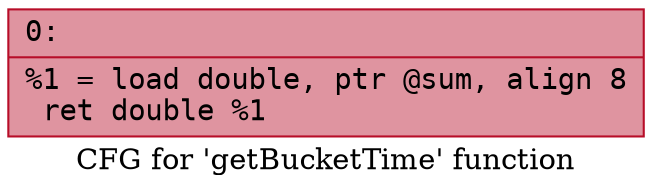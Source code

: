 digraph "CFG for 'getBucketTime' function" {
	label="CFG for 'getBucketTime' function";

	Node0x600002009a40 [shape=record,color="#b70d28ff", style=filled, fillcolor="#b70d2870" fontname="Courier",label="{0:\l|  %1 = load double, ptr @sum, align 8\l  ret double %1\l}"];
}
